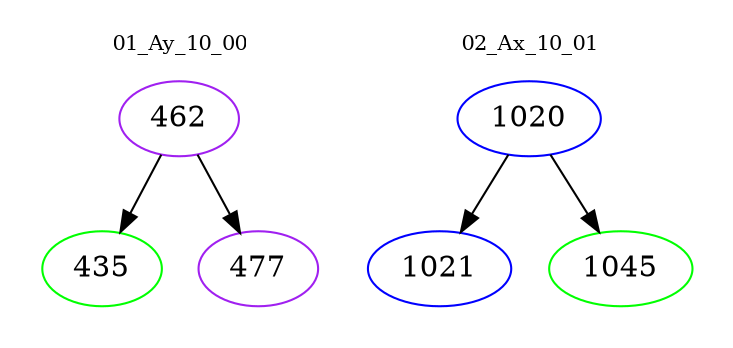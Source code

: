 digraph{
subgraph cluster_0 {
color = white
label = "01_Ay_10_00";
fontsize=10;
T0_462 [label="462", color="purple"]
T0_462 -> T0_435 [color="black"]
T0_435 [label="435", color="green"]
T0_462 -> T0_477 [color="black"]
T0_477 [label="477", color="purple"]
}
subgraph cluster_1 {
color = white
label = "02_Ax_10_01";
fontsize=10;
T1_1020 [label="1020", color="blue"]
T1_1020 -> T1_1021 [color="black"]
T1_1021 [label="1021", color="blue"]
T1_1020 -> T1_1045 [color="black"]
T1_1045 [label="1045", color="green"]
}
}
